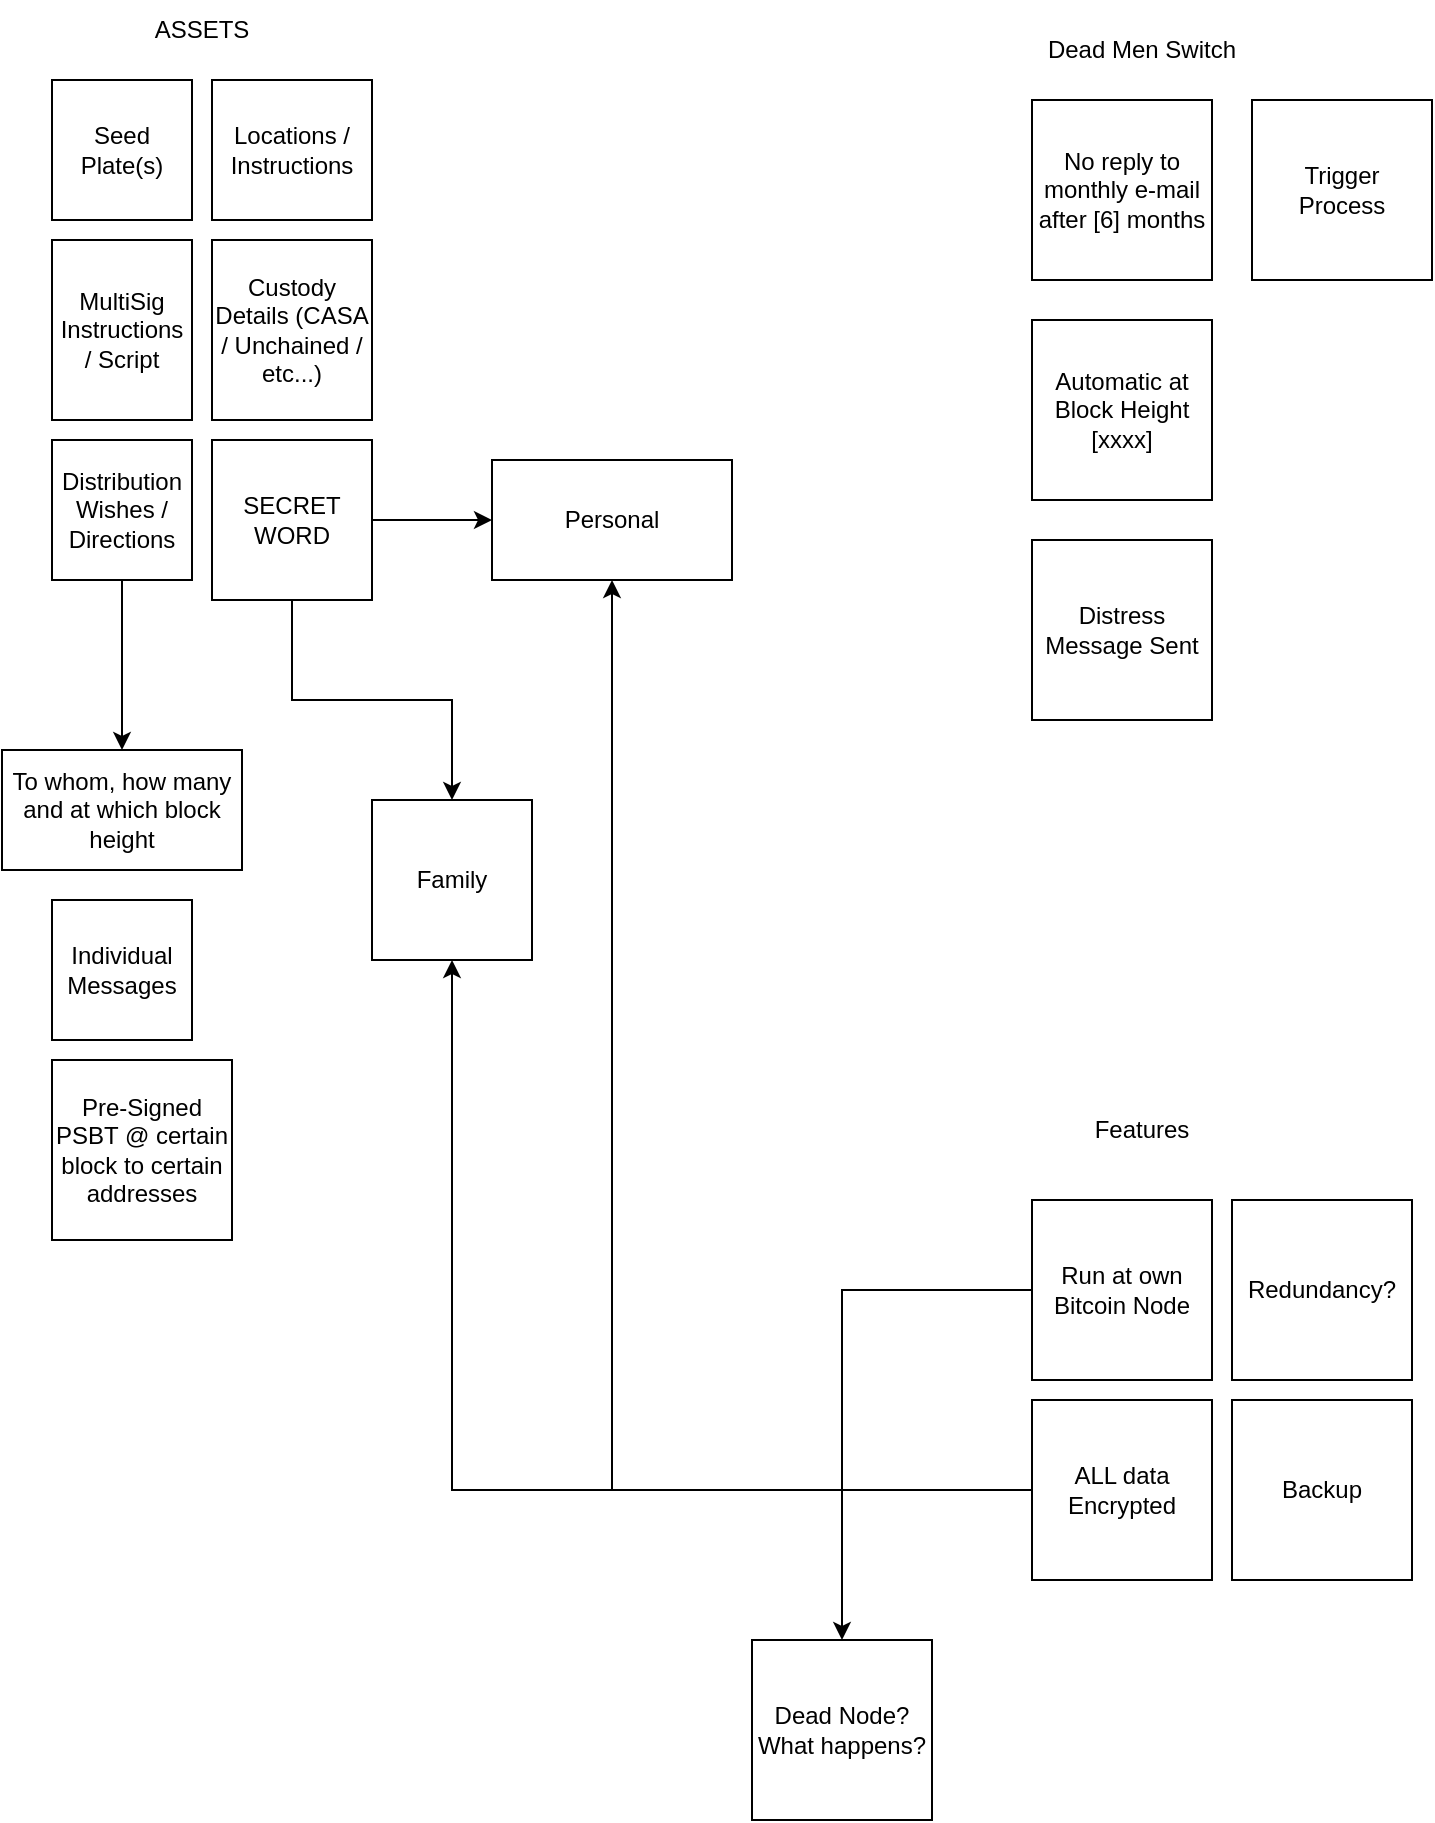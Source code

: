 <mxfile version="20.3.7" type="device"><diagram id="uLyLM8VGim_m6WKOib1l" name="Page-1"><mxGraphModel dx="898" dy="807" grid="1" gridSize="10" guides="1" tooltips="1" connect="1" arrows="1" fold="1" page="1" pageScale="1" pageWidth="850" pageHeight="1100" math="0" shadow="0"><root><mxCell id="0"/><mxCell id="1" parent="0"/><mxCell id="YU66zD1cn-o5C6qyvYqK-1" value="Seed &lt;br&gt;Plate(s)" style="whiteSpace=wrap;html=1;aspect=fixed;" vertex="1" parent="1"><mxGeometry x="50" y="50" width="70" height="70" as="geometry"/></mxCell><mxCell id="YU66zD1cn-o5C6qyvYqK-2" value="MultiSig &lt;br&gt;Instructions / Script" style="whiteSpace=wrap;html=1;" vertex="1" parent="1"><mxGeometry x="50" y="130" width="70" height="90" as="geometry"/></mxCell><mxCell id="YU66zD1cn-o5C6qyvYqK-4" value="Custody Details (CASA / Unchained / etc...)" style="whiteSpace=wrap;html=1;" vertex="1" parent="1"><mxGeometry x="130" y="130" width="80" height="90" as="geometry"/></mxCell><mxCell id="YU66zD1cn-o5C6qyvYqK-6" value="Locations / Instructions" style="whiteSpace=wrap;html=1;" vertex="1" parent="1"><mxGeometry x="130" y="50" width="80" height="70" as="geometry"/></mxCell><mxCell id="YU66zD1cn-o5C6qyvYqK-11" value="ASSETS" style="text;html=1;strokeColor=none;fillColor=none;align=center;verticalAlign=middle;whiteSpace=wrap;rounded=0;" vertex="1" parent="1"><mxGeometry x="50" y="10" width="150" height="30" as="geometry"/></mxCell><mxCell id="YU66zD1cn-o5C6qyvYqK-15" value="" style="edgeStyle=orthogonalEdgeStyle;rounded=0;orthogonalLoop=1;jettySize=auto;html=1;strokeColor=default;" edge="1" parent="1" source="YU66zD1cn-o5C6qyvYqK-12" target="YU66zD1cn-o5C6qyvYqK-14"><mxGeometry relative="1" as="geometry"/></mxCell><mxCell id="YU66zD1cn-o5C6qyvYqK-12" value="Distribution Wishes / Directions" style="whiteSpace=wrap;html=1;aspect=fixed;" vertex="1" parent="1"><mxGeometry x="50" y="230" width="70" height="70" as="geometry"/></mxCell><mxCell id="YU66zD1cn-o5C6qyvYqK-17" value="" style="edgeStyle=orthogonalEdgeStyle;rounded=0;orthogonalLoop=1;jettySize=auto;html=1;strokeColor=default;" edge="1" parent="1" source="YU66zD1cn-o5C6qyvYqK-13" target="YU66zD1cn-o5C6qyvYqK-16"><mxGeometry relative="1" as="geometry"/></mxCell><mxCell id="YU66zD1cn-o5C6qyvYqK-21" value="" style="edgeStyle=orthogonalEdgeStyle;rounded=0;orthogonalLoop=1;jettySize=auto;html=1;strokeColor=default;" edge="1" parent="1" source="YU66zD1cn-o5C6qyvYqK-13" target="YU66zD1cn-o5C6qyvYqK-20"><mxGeometry relative="1" as="geometry"/></mxCell><mxCell id="YU66zD1cn-o5C6qyvYqK-13" value="SECRET WORD" style="whiteSpace=wrap;html=1;aspect=fixed;" vertex="1" parent="1"><mxGeometry x="130" y="230" width="80" height="80" as="geometry"/></mxCell><mxCell id="YU66zD1cn-o5C6qyvYqK-14" value="To whom, how many and at which block height" style="whiteSpace=wrap;html=1;" vertex="1" parent="1"><mxGeometry x="25" y="385" width="120" height="60" as="geometry"/></mxCell><mxCell id="YU66zD1cn-o5C6qyvYqK-16" value="Personal" style="whiteSpace=wrap;html=1;" vertex="1" parent="1"><mxGeometry x="270" y="240" width="120" height="60" as="geometry"/></mxCell><mxCell id="YU66zD1cn-o5C6qyvYqK-20" value="Family" style="whiteSpace=wrap;html=1;aspect=fixed;" vertex="1" parent="1"><mxGeometry x="210" y="410" width="80" height="80" as="geometry"/></mxCell><mxCell id="YU66zD1cn-o5C6qyvYqK-22" value="Individual Messages" style="whiteSpace=wrap;html=1;aspect=fixed;" vertex="1" parent="1"><mxGeometry x="50" y="460" width="70" height="70" as="geometry"/></mxCell><mxCell id="YU66zD1cn-o5C6qyvYqK-23" value="Dead Men Switch" style="text;html=1;strokeColor=none;fillColor=none;align=center;verticalAlign=middle;whiteSpace=wrap;rounded=0;" vertex="1" parent="1"><mxGeometry x="520" y="20" width="150" height="30" as="geometry"/></mxCell><mxCell id="YU66zD1cn-o5C6qyvYqK-24" value="No reply to monthly e-mail after [6] months" style="whiteSpace=wrap;html=1;aspect=fixed;" vertex="1" parent="1"><mxGeometry x="540" y="60" width="90" height="90" as="geometry"/></mxCell><mxCell id="YU66zD1cn-o5C6qyvYqK-25" value="Automatic at Block Height [xxxx]" style="whiteSpace=wrap;html=1;aspect=fixed;" vertex="1" parent="1"><mxGeometry x="540" y="170" width="90" height="90" as="geometry"/></mxCell><mxCell id="YU66zD1cn-o5C6qyvYqK-26" value="Distress Message Sent" style="whiteSpace=wrap;html=1;aspect=fixed;" vertex="1" parent="1"><mxGeometry x="540" y="280" width="90" height="90" as="geometry"/></mxCell><mxCell id="YU66zD1cn-o5C6qyvYqK-36" style="edgeStyle=orthogonalEdgeStyle;rounded=0;orthogonalLoop=1;jettySize=auto;html=1;strokeColor=default;" edge="1" parent="1" source="YU66zD1cn-o5C6qyvYqK-27" target="YU66zD1cn-o5C6qyvYqK-35"><mxGeometry relative="1" as="geometry"/></mxCell><mxCell id="YU66zD1cn-o5C6qyvYqK-27" value="Run at own Bitcoin Node" style="whiteSpace=wrap;html=1;aspect=fixed;" vertex="1" parent="1"><mxGeometry x="540" y="610" width="90" height="90" as="geometry"/></mxCell><mxCell id="YU66zD1cn-o5C6qyvYqK-28" value="Features" style="text;html=1;strokeColor=none;fillColor=none;align=center;verticalAlign=middle;whiteSpace=wrap;rounded=0;" vertex="1" parent="1"><mxGeometry x="520" y="560" width="150" height="30" as="geometry"/></mxCell><mxCell id="YU66zD1cn-o5C6qyvYqK-29" value="Redundancy?" style="whiteSpace=wrap;html=1;aspect=fixed;" vertex="1" parent="1"><mxGeometry x="640" y="610" width="90" height="90" as="geometry"/></mxCell><mxCell id="YU66zD1cn-o5C6qyvYqK-30" value="Backup" style="whiteSpace=wrap;html=1;aspect=fixed;" vertex="1" parent="1"><mxGeometry x="640" y="710" width="90" height="90" as="geometry"/></mxCell><mxCell id="YU66zD1cn-o5C6qyvYqK-32" style="edgeStyle=orthogonalEdgeStyle;rounded=0;orthogonalLoop=1;jettySize=auto;html=1;strokeColor=default;" edge="1" parent="1" source="YU66zD1cn-o5C6qyvYqK-31" target="YU66zD1cn-o5C6qyvYqK-16"><mxGeometry relative="1" as="geometry"/></mxCell><mxCell id="YU66zD1cn-o5C6qyvYqK-33" style="edgeStyle=orthogonalEdgeStyle;rounded=0;orthogonalLoop=1;jettySize=auto;html=1;entryX=0.5;entryY=1;entryDx=0;entryDy=0;strokeColor=default;" edge="1" parent="1" source="YU66zD1cn-o5C6qyvYqK-31" target="YU66zD1cn-o5C6qyvYqK-20"><mxGeometry relative="1" as="geometry"/></mxCell><mxCell id="YU66zD1cn-o5C6qyvYqK-31" value="ALL data Encrypted" style="whiteSpace=wrap;html=1;aspect=fixed;" vertex="1" parent="1"><mxGeometry x="540" y="710" width="90" height="90" as="geometry"/></mxCell><mxCell id="YU66zD1cn-o5C6qyvYqK-34" value="Trigger &lt;br&gt;Process" style="whiteSpace=wrap;html=1;aspect=fixed;" vertex="1" parent="1"><mxGeometry x="650" y="60" width="90" height="90" as="geometry"/></mxCell><mxCell id="YU66zD1cn-o5C6qyvYqK-35" value="Dead Node?&lt;br&gt;What happens?" style="whiteSpace=wrap;html=1;aspect=fixed;" vertex="1" parent="1"><mxGeometry x="400" y="830" width="90" height="90" as="geometry"/></mxCell><mxCell id="YU66zD1cn-o5C6qyvYqK-37" value="Pre-Signed PSBT @ certain block to certain addresses" style="whiteSpace=wrap;html=1;aspect=fixed;" vertex="1" parent="1"><mxGeometry x="50" y="540" width="90" height="90" as="geometry"/></mxCell></root></mxGraphModel></diagram></mxfile>